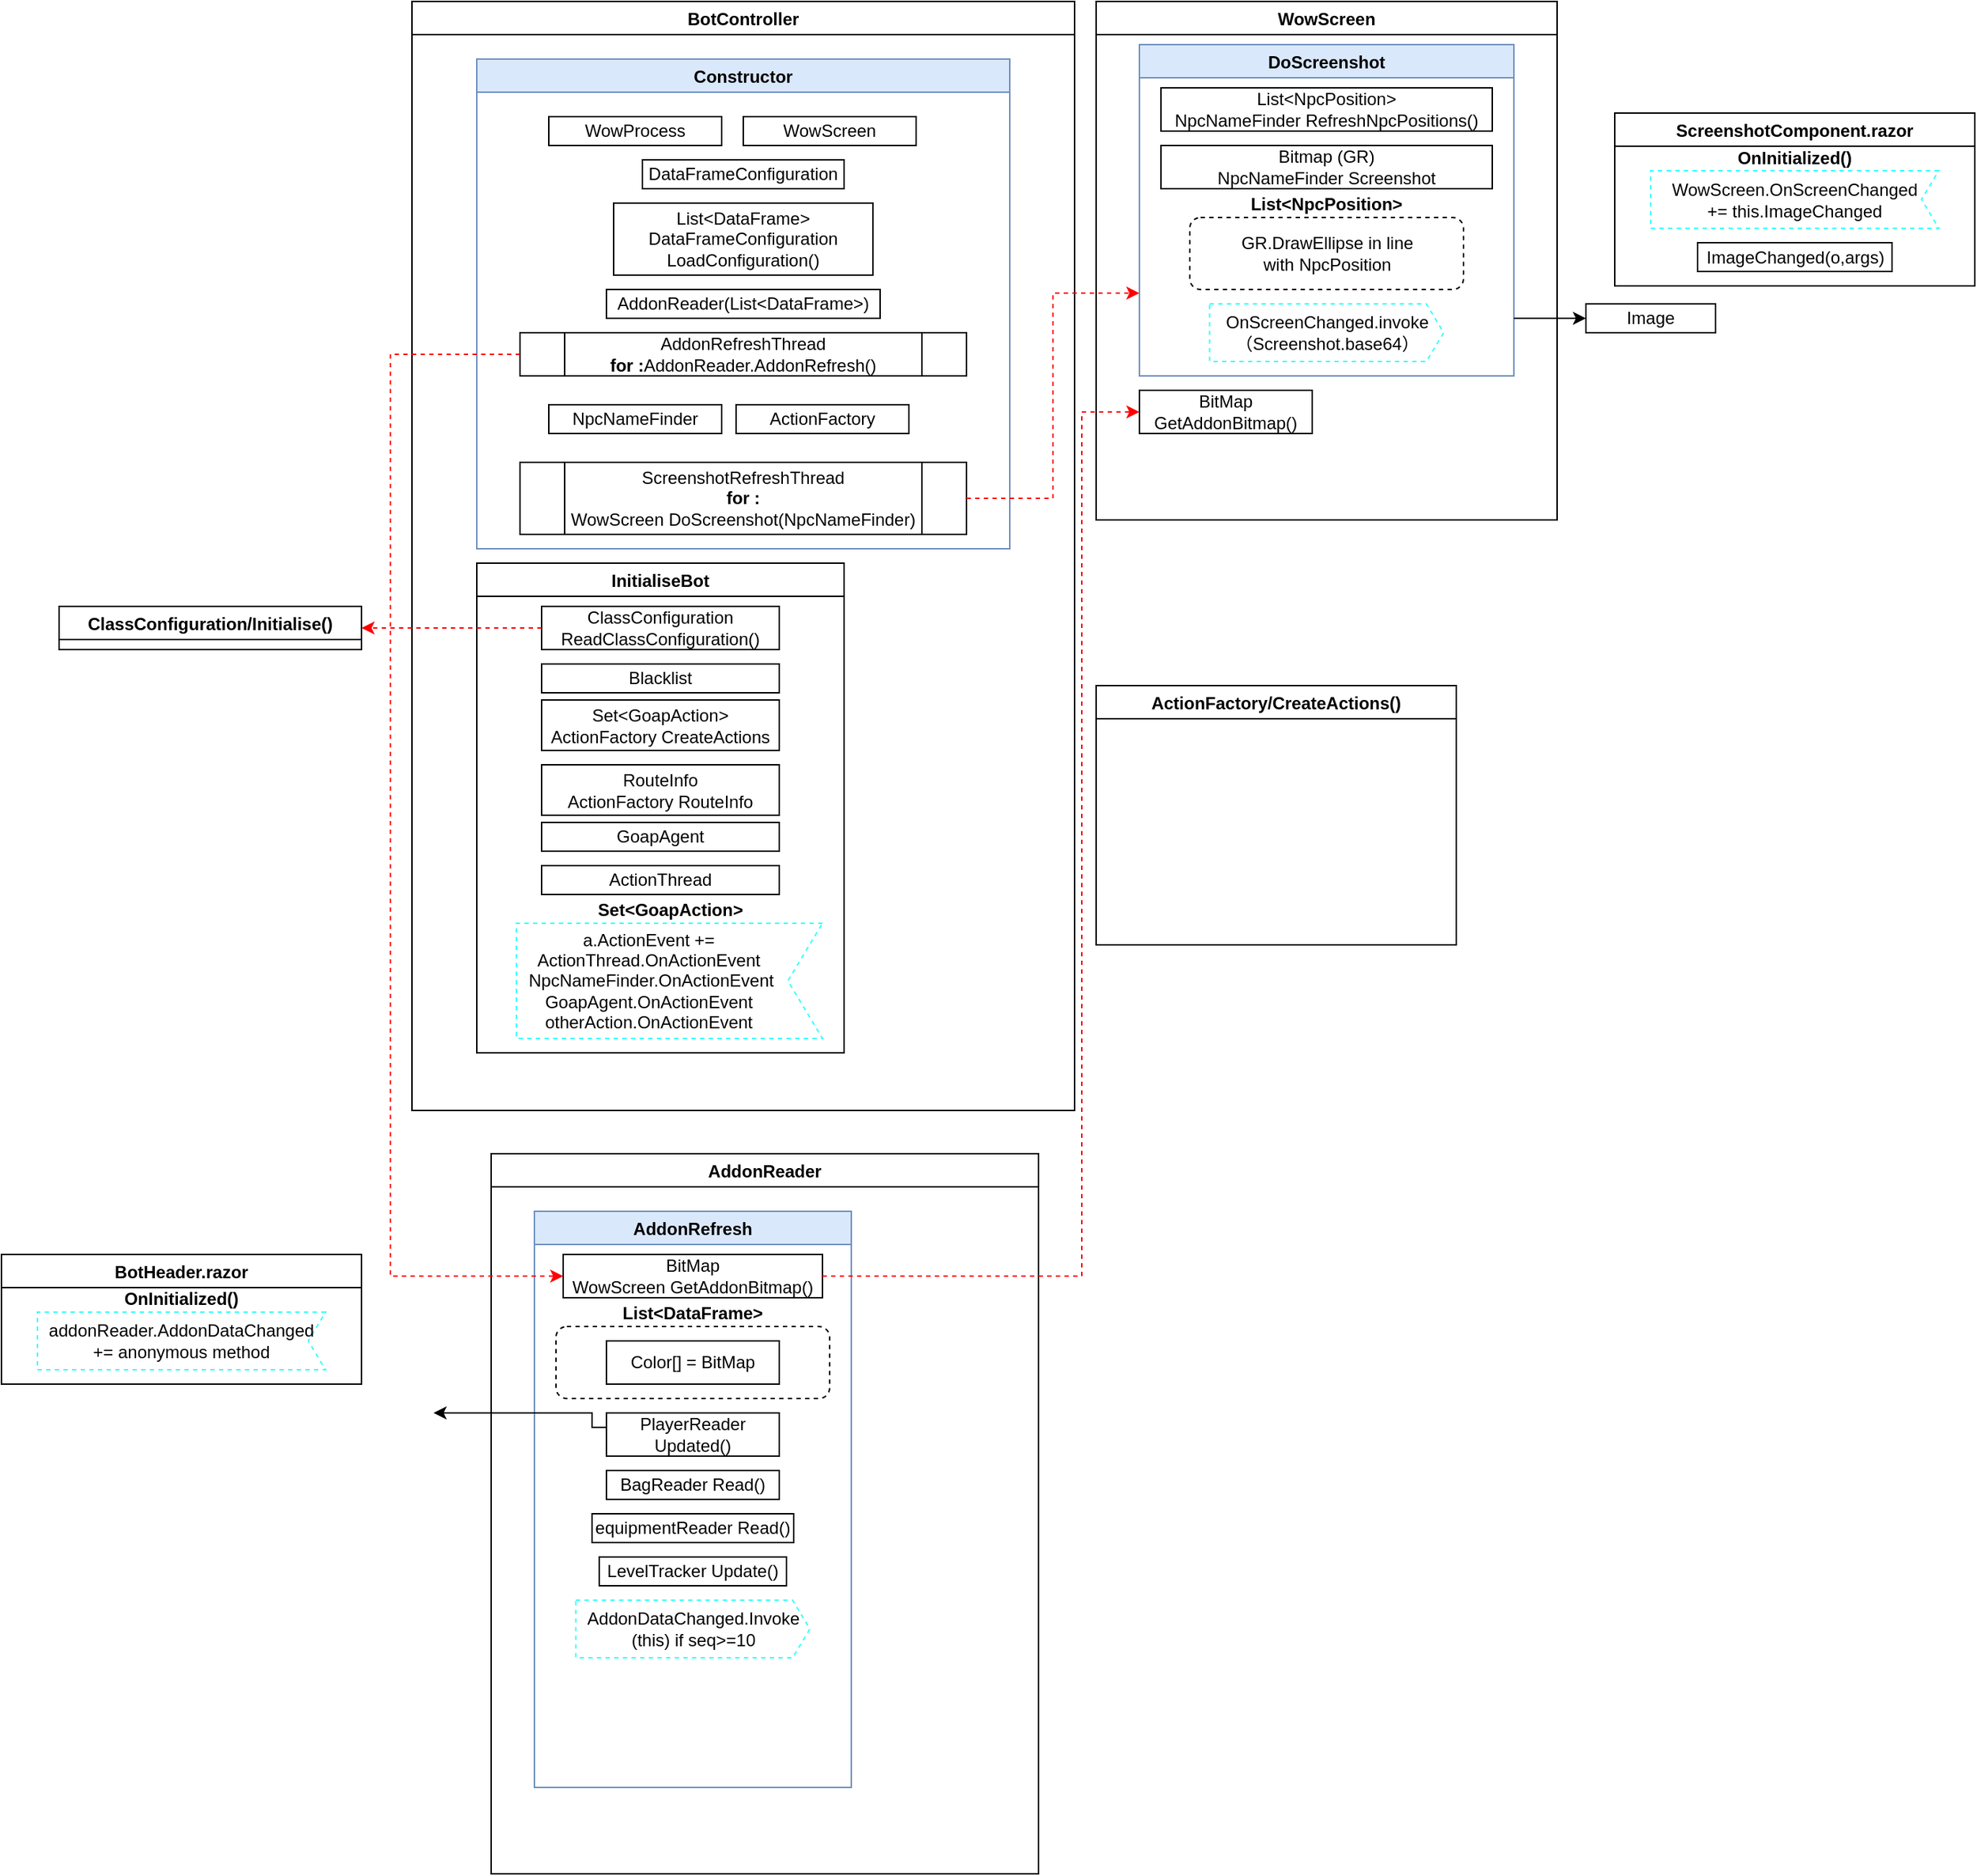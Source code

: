 <mxfile version="20.2.4" type="github">
  <diagram id="aAD4_vOi2qTQGrxeu-Le" name="Page-1">
    <mxGraphModel dx="2249" dy="762" grid="1" gridSize="10" guides="1" tooltips="1" connect="1" arrows="1" fold="1" page="1" pageScale="1" pageWidth="827" pageHeight="1169" math="0" shadow="0">
      <root>
        <mxCell id="0" />
        <mxCell id="1" parent="0" />
        <mxCell id="LIoeyiH8uazR3BOrm7db-1" value="BotController" style="swimlane;" vertex="1" parent="1">
          <mxGeometry x="5" y="80" width="460" height="770" as="geometry" />
        </mxCell>
        <mxCell id="LIoeyiH8uazR3BOrm7db-64" value="Constructor" style="swimlane;strokeColor=#6c8ebf;fillColor=#dae8fc;" vertex="1" parent="LIoeyiH8uazR3BOrm7db-1">
          <mxGeometry x="45" y="40" width="370" height="340" as="geometry" />
        </mxCell>
        <mxCell id="LIoeyiH8uazR3BOrm7db-2" value="WowProcess" style="rounded=0;whiteSpace=wrap;html=1;" vertex="1" parent="LIoeyiH8uazR3BOrm7db-64">
          <mxGeometry x="50" y="40" width="120" height="20" as="geometry" />
        </mxCell>
        <mxCell id="LIoeyiH8uazR3BOrm7db-3" value="WowScreen" style="rounded=0;whiteSpace=wrap;html=1;" vertex="1" parent="LIoeyiH8uazR3BOrm7db-64">
          <mxGeometry x="185" y="40" width="120" height="20" as="geometry" />
        </mxCell>
        <mxCell id="LIoeyiH8uazR3BOrm7db-7" value="List&amp;lt;DataFrame&amp;gt;&lt;br&gt;DataFrameConfiguration&lt;br&gt;LoadConfiguration()" style="rounded=0;whiteSpace=wrap;html=1;" vertex="1" parent="LIoeyiH8uazR3BOrm7db-64">
          <mxGeometry x="95" y="100" width="180" height="50" as="geometry" />
        </mxCell>
        <mxCell id="LIoeyiH8uazR3BOrm7db-9" value="AddonReader(List&amp;lt;DataFrame&amp;gt;)" style="rounded=0;whiteSpace=wrap;html=1;" vertex="1" parent="LIoeyiH8uazR3BOrm7db-64">
          <mxGeometry x="90" y="160" width="190" height="20" as="geometry" />
        </mxCell>
        <mxCell id="LIoeyiH8uazR3BOrm7db-12" value="NpcNameFinder" style="rounded=0;whiteSpace=wrap;html=1;" vertex="1" parent="LIoeyiH8uazR3BOrm7db-64">
          <mxGeometry x="50" y="240" width="120" height="20" as="geometry" />
        </mxCell>
        <mxCell id="LIoeyiH8uazR3BOrm7db-13" value="DataFrameConfiguration" style="rounded=0;whiteSpace=wrap;html=1;" vertex="1" parent="LIoeyiH8uazR3BOrm7db-64">
          <mxGeometry x="115" y="70" width="140" height="20" as="geometry" />
        </mxCell>
        <mxCell id="LIoeyiH8uazR3BOrm7db-14" value="ActionFactory" style="rounded=0;whiteSpace=wrap;html=1;" vertex="1" parent="LIoeyiH8uazR3BOrm7db-64">
          <mxGeometry x="180" y="240" width="120" height="20" as="geometry" />
        </mxCell>
        <mxCell id="LIoeyiH8uazR3BOrm7db-19" value="ScreenshotRefreshThread&lt;br&gt;&lt;b&gt;for :&lt;/b&gt;&lt;br&gt;WowScreen&amp;nbsp;DoScreenshot(NpcNameFinder)" style="shape=process;whiteSpace=wrap;html=1;backgroundOutline=1;" vertex="1" parent="LIoeyiH8uazR3BOrm7db-64">
          <mxGeometry x="30" y="280" width="310" height="50" as="geometry" />
        </mxCell>
        <mxCell id="LIoeyiH8uazR3BOrm7db-21" value="AddonRefreshThread&lt;br&gt;&lt;b&gt;for :&lt;/b&gt;AddonReader.AddonRefresh()" style="shape=process;whiteSpace=wrap;html=1;backgroundOutline=1;" vertex="1" parent="LIoeyiH8uazR3BOrm7db-64">
          <mxGeometry x="30" y="190" width="310" height="30" as="geometry" />
        </mxCell>
        <mxCell id="LIoeyiH8uazR3BOrm7db-65" value="InitialiseBot" style="swimlane;strokeColor=#000000;" vertex="1" parent="LIoeyiH8uazR3BOrm7db-1">
          <mxGeometry x="45" y="390" width="255" height="340" as="geometry" />
        </mxCell>
        <mxCell id="LIoeyiH8uazR3BOrm7db-66" value="ClassConfiguration&lt;br&gt;ReadClassConfiguration()" style="rounded=0;whiteSpace=wrap;html=1;" vertex="1" parent="LIoeyiH8uazR3BOrm7db-65">
          <mxGeometry x="45" y="30" width="165" height="30" as="geometry" />
        </mxCell>
        <mxCell id="LIoeyiH8uazR3BOrm7db-80" value="Blacklist" style="rounded=0;whiteSpace=wrap;html=1;" vertex="1" parent="LIoeyiH8uazR3BOrm7db-65">
          <mxGeometry x="45" y="70" width="165" height="20" as="geometry" />
        </mxCell>
        <mxCell id="LIoeyiH8uazR3BOrm7db-81" value="Set&amp;lt;GoapAction&amp;gt;&lt;br&gt;ActionFactory&amp;nbsp;CreateActions" style="rounded=0;whiteSpace=wrap;html=1;" vertex="1" parent="LIoeyiH8uazR3BOrm7db-65">
          <mxGeometry x="45" y="95" width="165" height="35" as="geometry" />
        </mxCell>
        <mxCell id="LIoeyiH8uazR3BOrm7db-82" value="RouteInfo&lt;br&gt;ActionFactory&amp;nbsp;RouteInfo" style="rounded=0;whiteSpace=wrap;html=1;" vertex="1" parent="LIoeyiH8uazR3BOrm7db-65">
          <mxGeometry x="45" y="140" width="165" height="35" as="geometry" />
        </mxCell>
        <mxCell id="LIoeyiH8uazR3BOrm7db-83" value="GoapAgent" style="rounded=0;whiteSpace=wrap;html=1;" vertex="1" parent="LIoeyiH8uazR3BOrm7db-65">
          <mxGeometry x="45" y="180" width="165" height="20" as="geometry" />
        </mxCell>
        <mxCell id="LIoeyiH8uazR3BOrm7db-84" value="ActionThread" style="rounded=0;whiteSpace=wrap;html=1;" vertex="1" parent="LIoeyiH8uazR3BOrm7db-65">
          <mxGeometry x="45" y="210" width="165" height="20" as="geometry" />
        </mxCell>
        <mxCell id="LIoeyiH8uazR3BOrm7db-86" value="Set&lt;GoapAction&gt;" style="shape=mxgraph.sysml.accEvent;flipH=1;whiteSpace=wrap;align=center;dashed=1;verticalAlign=bottom;labelPosition=center;verticalLabelPosition=top;fontStyle=1;strokeColor=#33FFFF;" vertex="1" parent="LIoeyiH8uazR3BOrm7db-65">
          <mxGeometry x="27.5" y="250" width="212.5" height="80" as="geometry" />
        </mxCell>
        <mxCell id="LIoeyiH8uazR3BOrm7db-88" value="a.ActionEvent +=&lt;br&gt;ActionThread.OnActionEvent&lt;br&gt;&amp;nbsp;NpcNameFinder.OnActionEvent&lt;br&gt;GoapAgent.OnActionEvent&lt;br&gt;otherAction.OnActionEvent" style="text;html=1;strokeColor=none;fillColor=none;align=center;verticalAlign=middle;whiteSpace=wrap;rounded=0;" vertex="1" parent="LIoeyiH8uazR3BOrm7db-65">
          <mxGeometry x="27.5" y="250" width="182.5" height="80" as="geometry" />
        </mxCell>
        <mxCell id="LIoeyiH8uazR3BOrm7db-18" value="WowScreen" style="swimlane;startSize=23;" vertex="1" parent="1">
          <mxGeometry x="480" y="80" width="320" height="360" as="geometry" />
        </mxCell>
        <mxCell id="LIoeyiH8uazR3BOrm7db-34" value="DoScreenshot" style="swimlane;strokeColor=#6c8ebf;fillColor=#dae8fc;" vertex="1" parent="LIoeyiH8uazR3BOrm7db-18">
          <mxGeometry x="30" y="30" width="260" height="230" as="geometry" />
        </mxCell>
        <mxCell id="LIoeyiH8uazR3BOrm7db-35" value="List&amp;lt;NpcPosition&amp;gt;&lt;br&gt;NpcNameFinder&amp;nbsp;RefreshNpcPositions()" style="rounded=0;whiteSpace=wrap;html=1;" vertex="1" parent="LIoeyiH8uazR3BOrm7db-34">
          <mxGeometry x="15" y="30" width="230" height="30" as="geometry" />
        </mxCell>
        <mxCell id="LIoeyiH8uazR3BOrm7db-36" value="Bitmap (GR)&lt;br&gt;NpcNameFinder&amp;nbsp;Screenshot" style="rounded=0;whiteSpace=wrap;html=1;" vertex="1" parent="LIoeyiH8uazR3BOrm7db-34">
          <mxGeometry x="15" y="70" width="230" height="30" as="geometry" />
        </mxCell>
        <mxCell id="LIoeyiH8uazR3BOrm7db-37" value="List&amp;lt;NpcPosition&amp;gt;" style="rounded=1;whiteSpace=wrap;html=1;labelPosition=center;verticalLabelPosition=top;align=center;verticalAlign=bottom;fontStyle=1;dashed=1;" vertex="1" parent="LIoeyiH8uazR3BOrm7db-34">
          <mxGeometry x="35" y="120" width="190" height="50" as="geometry" />
        </mxCell>
        <mxCell id="LIoeyiH8uazR3BOrm7db-38" value="GR.DrawEllipse in line with NpcPosition" style="text;html=1;strokeColor=none;fillColor=none;align=center;verticalAlign=middle;whiteSpace=wrap;rounded=0;dashed=1;" vertex="1" parent="LIoeyiH8uazR3BOrm7db-34">
          <mxGeometry x="62.5" y="130" width="135" height="30" as="geometry" />
        </mxCell>
        <mxCell id="LIoeyiH8uazR3BOrm7db-39" value="OnScreenChanged.invoke&#xa;（Screenshot.base64）" style="shape=mxgraph.sysml.sendSigAct;whiteSpace=wrap;align=center;dashed=1;strokeColor=#33FFFF;" vertex="1" parent="LIoeyiH8uazR3BOrm7db-34">
          <mxGeometry x="48.75" y="180" width="162.5" height="40" as="geometry" />
        </mxCell>
        <mxCell id="LIoeyiH8uazR3BOrm7db-49" value="BitMap &lt;br&gt;GetAddonBitmap()" style="whiteSpace=wrap;html=1;strokeColor=#000000;" vertex="1" parent="LIoeyiH8uazR3BOrm7db-18">
          <mxGeometry x="30" y="270" width="120" height="30" as="geometry" />
        </mxCell>
        <mxCell id="LIoeyiH8uazR3BOrm7db-29" value="ScreenshotComponent.razor" style="swimlane;" vertex="1" parent="1">
          <mxGeometry x="840" y="157.5" width="250" height="120" as="geometry" />
        </mxCell>
        <mxCell id="LIoeyiH8uazR3BOrm7db-27" value="OnInitialized()" style="shape=mxgraph.sysml.accEvent;flipH=1;whiteSpace=wrap;align=center;dashed=1;verticalAlign=bottom;labelPosition=center;verticalLabelPosition=top;fontStyle=1;strokeColor=#33FFFF;" vertex="1" parent="LIoeyiH8uazR3BOrm7db-29">
          <mxGeometry x="25" y="40" width="200" height="40" as="geometry" />
        </mxCell>
        <mxCell id="LIoeyiH8uazR3BOrm7db-30" value="WowScreen.OnScreenChanged&lt;br&gt;+= this.ImageChanged" style="text;html=1;strokeColor=none;fillColor=none;align=center;verticalAlign=middle;whiteSpace=wrap;rounded=0;" vertex="1" parent="LIoeyiH8uazR3BOrm7db-29">
          <mxGeometry x="45" y="45" width="160" height="30" as="geometry" />
        </mxCell>
        <mxCell id="LIoeyiH8uazR3BOrm7db-31" value="ImageChanged(o,args)" style="rounded=0;whiteSpace=wrap;html=1;" vertex="1" parent="LIoeyiH8uazR3BOrm7db-29">
          <mxGeometry x="57.5" y="90" width="135" height="20" as="geometry" />
        </mxCell>
        <mxCell id="LIoeyiH8uazR3BOrm7db-32" style="edgeStyle=orthogonalEdgeStyle;rounded=0;orthogonalLoop=1;jettySize=auto;html=1;exitX=1;exitY=0.5;exitDx=0;exitDy=0;entryX=0;entryY=0.75;entryDx=0;entryDy=0;strokeColor=#FF0000;dashed=1;" edge="1" parent="1" source="LIoeyiH8uazR3BOrm7db-19" target="LIoeyiH8uazR3BOrm7db-34">
          <mxGeometry relative="1" as="geometry">
            <mxPoint x="540" y="425" as="targetPoint" />
          </mxGeometry>
        </mxCell>
        <mxCell id="LIoeyiH8uazR3BOrm7db-40" value="Image" style="rounded=0;whiteSpace=wrap;html=1;" vertex="1" parent="1">
          <mxGeometry x="820" y="290" width="90" height="20" as="geometry" />
        </mxCell>
        <mxCell id="LIoeyiH8uazR3BOrm7db-41" style="edgeStyle=orthogonalEdgeStyle;rounded=0;orthogonalLoop=1;jettySize=auto;html=1;entryX=0;entryY=0.5;entryDx=0;entryDy=0;" edge="1" parent="1" target="LIoeyiH8uazR3BOrm7db-40">
          <mxGeometry relative="1" as="geometry">
            <mxPoint x="770" y="300" as="sourcePoint" />
            <Array as="points">
              <mxPoint x="800" y="300" />
              <mxPoint x="800" y="300" />
            </Array>
          </mxGeometry>
        </mxCell>
        <mxCell id="LIoeyiH8uazR3BOrm7db-42" value="AddonReader" style="swimlane;strokeColor=#000000;" vertex="1" parent="1">
          <mxGeometry x="60" y="880" width="380" height="500" as="geometry" />
        </mxCell>
        <mxCell id="LIoeyiH8uazR3BOrm7db-43" value="AddonRefresh" style="swimlane;strokeColor=#6c8ebf;fillColor=#dae8fc;" vertex="1" parent="LIoeyiH8uazR3BOrm7db-42">
          <mxGeometry x="30" y="40" width="220" height="400" as="geometry" />
        </mxCell>
        <mxCell id="LIoeyiH8uazR3BOrm7db-44" value="BitMap&lt;br&gt;WowScreen GetAddonBitmap()" style="whiteSpace=wrap;html=1;strokeColor=#000000;" vertex="1" parent="LIoeyiH8uazR3BOrm7db-43">
          <mxGeometry x="20" y="30" width="180" height="30" as="geometry" />
        </mxCell>
        <mxCell id="LIoeyiH8uazR3BOrm7db-46" value="List&amp;lt;DataFrame&amp;gt;" style="rounded=1;whiteSpace=wrap;html=1;labelPosition=center;verticalLabelPosition=top;align=center;verticalAlign=bottom;fontStyle=1;dashed=1;" vertex="1" parent="LIoeyiH8uazR3BOrm7db-43">
          <mxGeometry x="15" y="80" width="190" height="50" as="geometry" />
        </mxCell>
        <mxCell id="LIoeyiH8uazR3BOrm7db-45" value="Color[] = BitMap" style="whiteSpace=wrap;html=1;strokeColor=#000000;" vertex="1" parent="LIoeyiH8uazR3BOrm7db-43">
          <mxGeometry x="50" y="90" width="120" height="30" as="geometry" />
        </mxCell>
        <mxCell id="LIoeyiH8uazR3BOrm7db-47" value="PlayerReader&lt;br&gt;Updated()" style="whiteSpace=wrap;html=1;strokeColor=#000000;" vertex="1" parent="LIoeyiH8uazR3BOrm7db-43">
          <mxGeometry x="50" y="140" width="120" height="30" as="geometry" />
        </mxCell>
        <mxCell id="LIoeyiH8uazR3BOrm7db-52" value="BagReader Read()" style="whiteSpace=wrap;html=1;strokeColor=#000000;" vertex="1" parent="LIoeyiH8uazR3BOrm7db-43">
          <mxGeometry x="50" y="180" width="120" height="20" as="geometry" />
        </mxCell>
        <mxCell id="LIoeyiH8uazR3BOrm7db-53" value="equipmentReader Read()" style="whiteSpace=wrap;html=1;strokeColor=#000000;" vertex="1" parent="LIoeyiH8uazR3BOrm7db-43">
          <mxGeometry x="40" y="210" width="140" height="20" as="geometry" />
        </mxCell>
        <mxCell id="LIoeyiH8uazR3BOrm7db-54" value="LevelTracker Update()" style="whiteSpace=wrap;html=1;strokeColor=#000000;" vertex="1" parent="LIoeyiH8uazR3BOrm7db-43">
          <mxGeometry x="45" y="240" width="130" height="20" as="geometry" />
        </mxCell>
        <mxCell id="LIoeyiH8uazR3BOrm7db-57" value="AddonDataChanged.Invoke&#xa;(this) if seq&gt;=10" style="shape=mxgraph.sysml.sendSigAct;whiteSpace=wrap;align=center;dashed=1;strokeColor=#33FFFF;" vertex="1" parent="LIoeyiH8uazR3BOrm7db-43">
          <mxGeometry x="28.75" y="270" width="162.5" height="40" as="geometry" />
        </mxCell>
        <mxCell id="LIoeyiH8uazR3BOrm7db-48" style="edgeStyle=orthogonalEdgeStyle;rounded=0;orthogonalLoop=1;jettySize=auto;html=1;exitX=0;exitY=0.5;exitDx=0;exitDy=0;" edge="1" parent="1" source="LIoeyiH8uazR3BOrm7db-47">
          <mxGeometry relative="1" as="geometry">
            <mxPoint x="20" y="1060" as="targetPoint" />
            <Array as="points">
              <mxPoint x="140" y="1070" />
              <mxPoint x="130" y="1070" />
              <mxPoint x="130" y="1060" />
            </Array>
          </mxGeometry>
        </mxCell>
        <mxCell id="LIoeyiH8uazR3BOrm7db-50" style="edgeStyle=orthogonalEdgeStyle;rounded=0;orthogonalLoop=1;jettySize=auto;html=1;exitX=1;exitY=0.5;exitDx=0;exitDy=0;entryX=0;entryY=0.5;entryDx=0;entryDy=0;dashed=1;strokeColor=#FF0000;" edge="1" parent="1" source="LIoeyiH8uazR3BOrm7db-44" target="LIoeyiH8uazR3BOrm7db-49">
          <mxGeometry relative="1" as="geometry">
            <Array as="points">
              <mxPoint x="470" y="965" />
              <mxPoint x="470" y="365" />
            </Array>
          </mxGeometry>
        </mxCell>
        <mxCell id="LIoeyiH8uazR3BOrm7db-51" style="edgeStyle=orthogonalEdgeStyle;rounded=0;orthogonalLoop=1;jettySize=auto;html=1;exitX=0;exitY=0.5;exitDx=0;exitDy=0;entryX=0;entryY=0.5;entryDx=0;entryDy=0;dashed=1;strokeColor=#FF0000;" edge="1" parent="1" source="LIoeyiH8uazR3BOrm7db-21" target="LIoeyiH8uazR3BOrm7db-44">
          <mxGeometry relative="1" as="geometry">
            <Array as="points">
              <mxPoint x="-10" y="325" />
              <mxPoint x="-10" y="965" />
            </Array>
          </mxGeometry>
        </mxCell>
        <mxCell id="LIoeyiH8uazR3BOrm7db-58" value="BotHeader.razor" style="swimlane;" vertex="1" parent="1">
          <mxGeometry x="-280" y="950" width="250" height="90" as="geometry" />
        </mxCell>
        <mxCell id="LIoeyiH8uazR3BOrm7db-59" value="OnInitialized()" style="shape=mxgraph.sysml.accEvent;flipH=1;whiteSpace=wrap;align=center;dashed=1;verticalAlign=bottom;labelPosition=center;verticalLabelPosition=top;fontStyle=1;strokeColor=#33FFFF;" vertex="1" parent="LIoeyiH8uazR3BOrm7db-58">
          <mxGeometry x="25" y="40" width="200" height="40" as="geometry" />
        </mxCell>
        <mxCell id="LIoeyiH8uazR3BOrm7db-60" value="addonReader.AddonDataChanged&lt;br&gt;+=&amp;nbsp;anonymous method" style="text;html=1;strokeColor=none;fillColor=none;align=center;verticalAlign=middle;whiteSpace=wrap;rounded=0;" vertex="1" parent="LIoeyiH8uazR3BOrm7db-58">
          <mxGeometry x="45" y="45" width="160" height="30" as="geometry" />
        </mxCell>
        <mxCell id="LIoeyiH8uazR3BOrm7db-89" value="ClassConfiguration/Initialise()" style="swimlane;" vertex="1" collapsed="1" parent="1">
          <mxGeometry x="-240" y="500" width="210" height="30" as="geometry">
            <mxRectangle x="-290" y="700" width="250" height="180" as="alternateBounds" />
          </mxGeometry>
        </mxCell>
        <mxCell id="LIoeyiH8uazR3BOrm7db-92" style="edgeStyle=orthogonalEdgeStyle;rounded=0;orthogonalLoop=1;jettySize=auto;html=1;exitX=0;exitY=0.5;exitDx=0;exitDy=0;entryX=1;entryY=0.5;entryDx=0;entryDy=0;dashed=1;strokeColor=#FF0000;" edge="1" parent="1" source="LIoeyiH8uazR3BOrm7db-66" target="LIoeyiH8uazR3BOrm7db-89">
          <mxGeometry relative="1" as="geometry" />
        </mxCell>
        <mxCell id="LIoeyiH8uazR3BOrm7db-93" value="ActionFactory/CreateActions()" style="swimlane;" vertex="1" parent="1">
          <mxGeometry x="480" y="555" width="250" height="180" as="geometry">
            <mxRectangle x="480" y="555" width="210" height="30" as="alternateBounds" />
          </mxGeometry>
        </mxCell>
      </root>
    </mxGraphModel>
  </diagram>
</mxfile>
